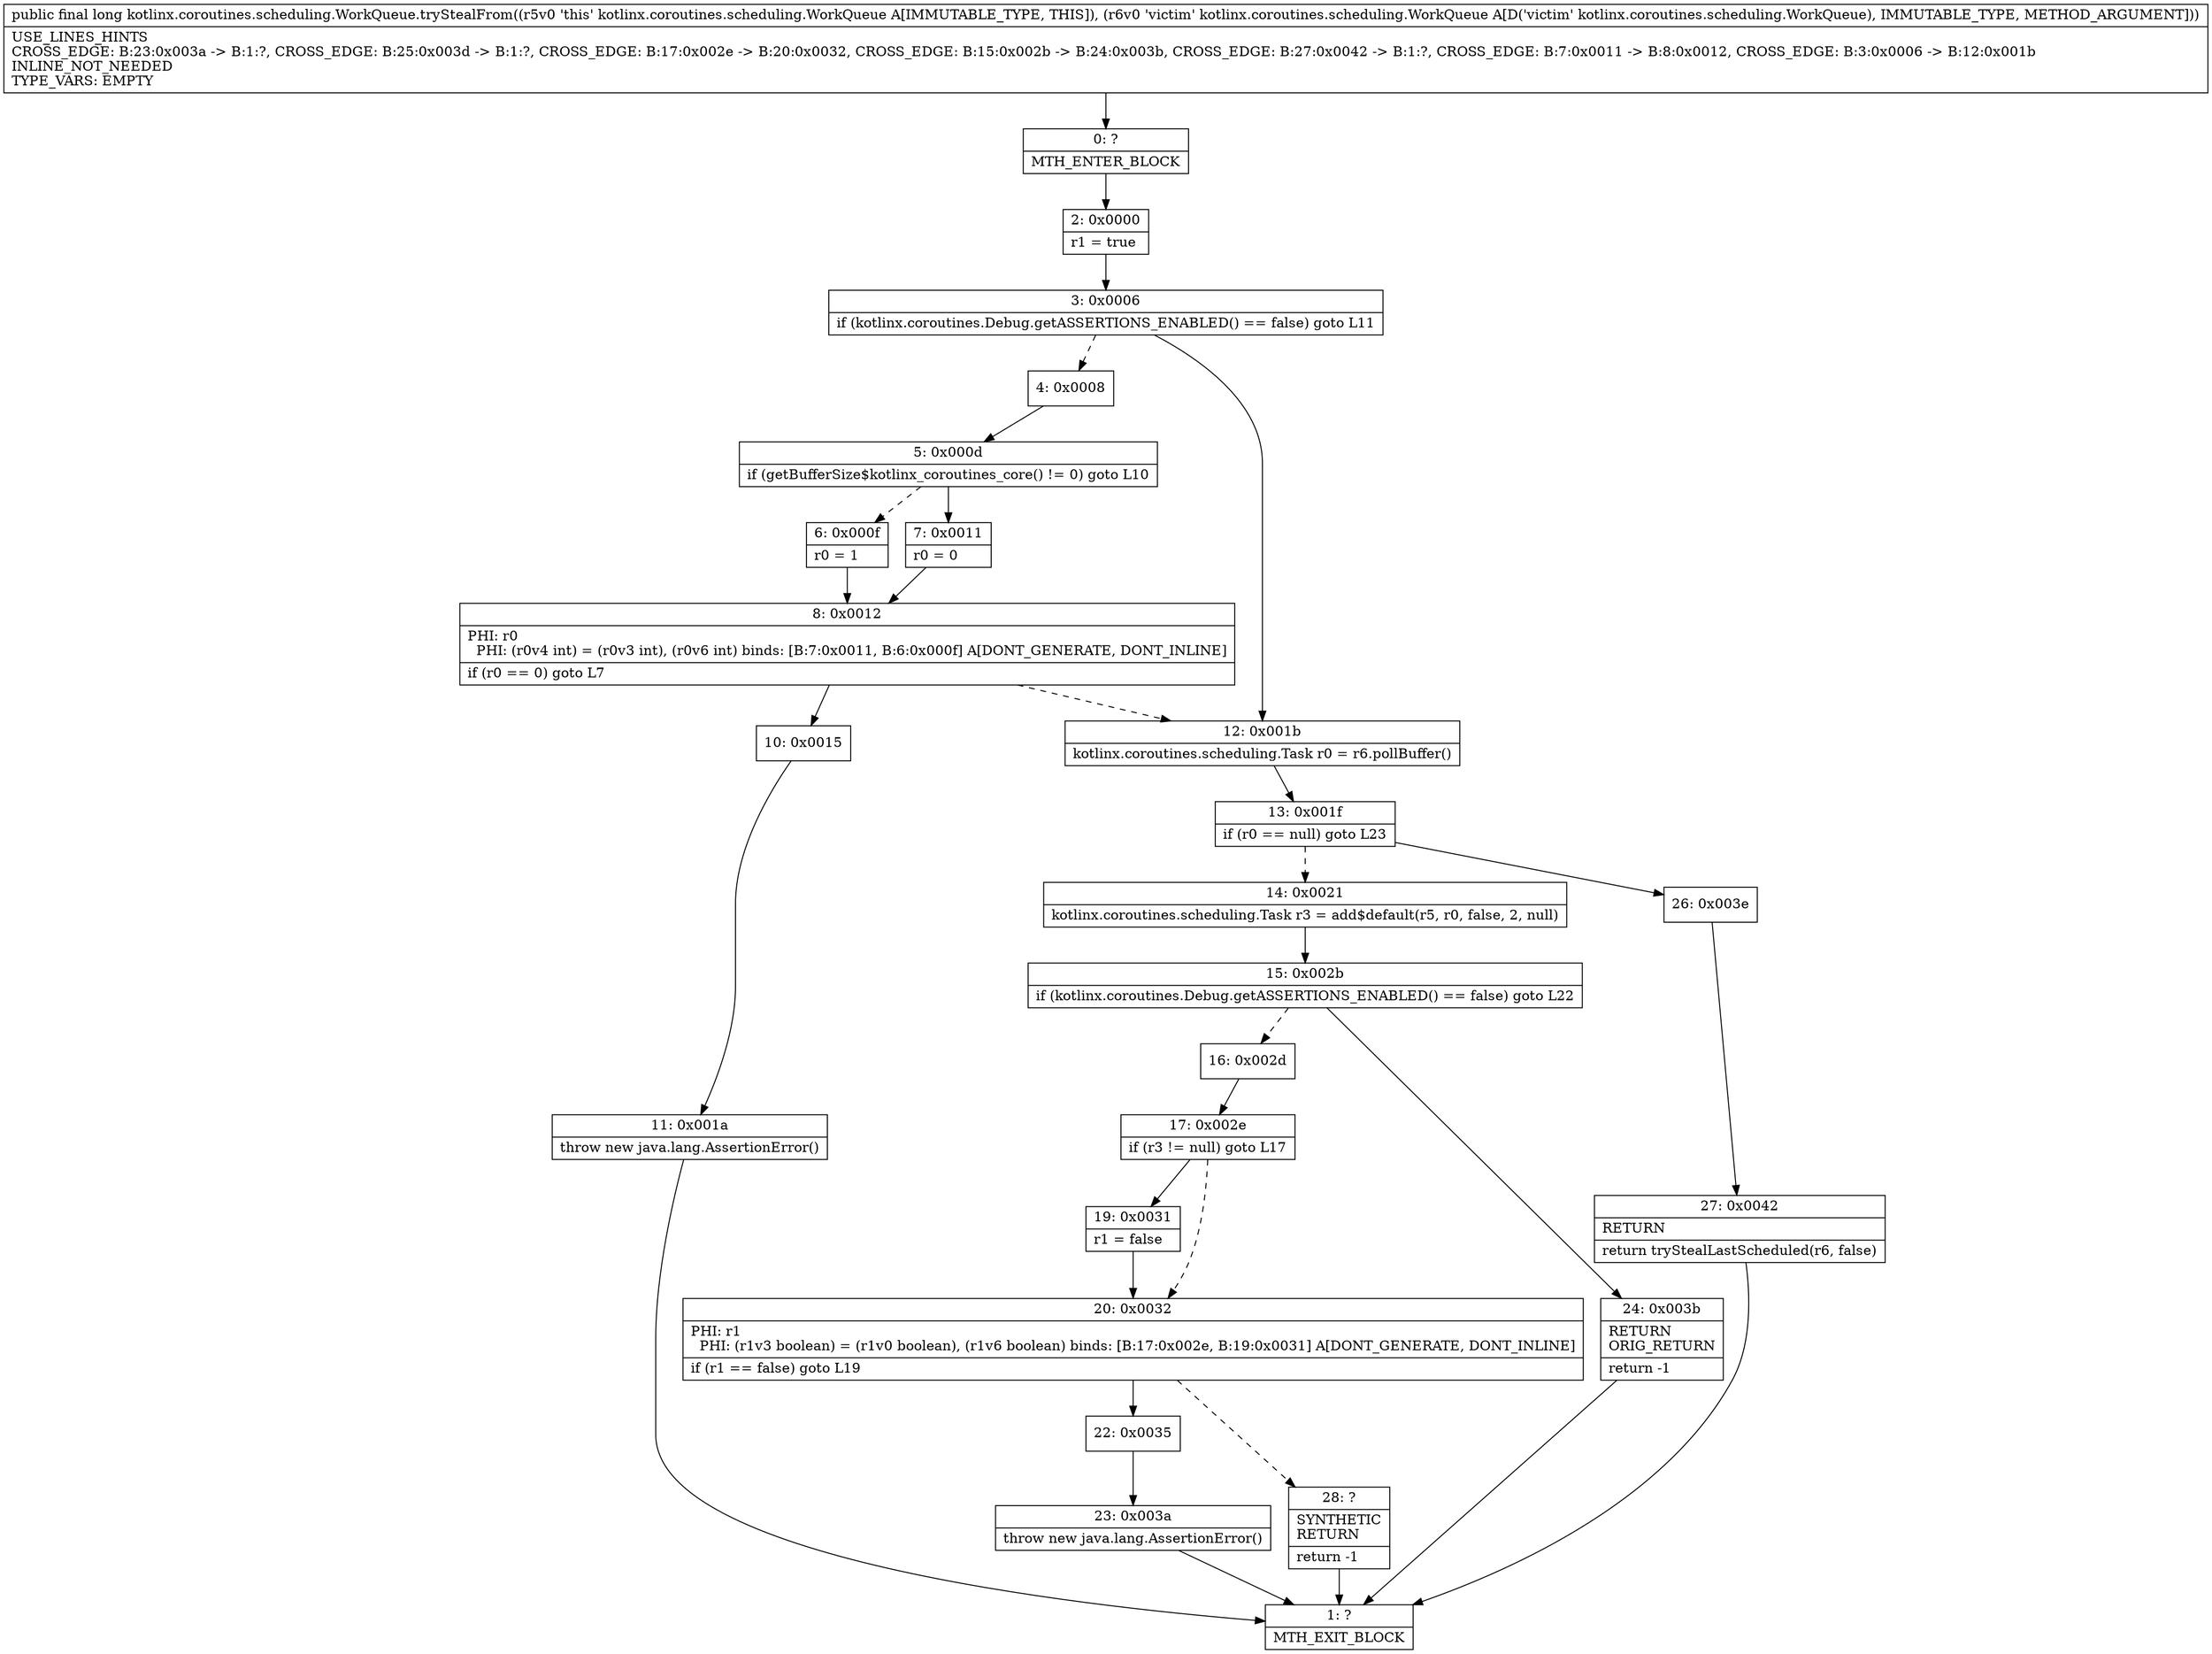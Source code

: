 digraph "CFG forkotlinx.coroutines.scheduling.WorkQueue.tryStealFrom(Lkotlinx\/coroutines\/scheduling\/WorkQueue;)J" {
Node_0 [shape=record,label="{0\:\ ?|MTH_ENTER_BLOCK\l}"];
Node_2 [shape=record,label="{2\:\ 0x0000|r1 = true\l}"];
Node_3 [shape=record,label="{3\:\ 0x0006|if (kotlinx.coroutines.Debug.getASSERTIONS_ENABLED() == false) goto L11\l}"];
Node_4 [shape=record,label="{4\:\ 0x0008}"];
Node_5 [shape=record,label="{5\:\ 0x000d|if (getBufferSize$kotlinx_coroutines_core() != 0) goto L10\l}"];
Node_6 [shape=record,label="{6\:\ 0x000f|r0 = 1\l}"];
Node_8 [shape=record,label="{8\:\ 0x0012|PHI: r0 \l  PHI: (r0v4 int) = (r0v3 int), (r0v6 int) binds: [B:7:0x0011, B:6:0x000f] A[DONT_GENERATE, DONT_INLINE]\l|if (r0 == 0) goto L7\l}"];
Node_10 [shape=record,label="{10\:\ 0x0015}"];
Node_11 [shape=record,label="{11\:\ 0x001a|throw new java.lang.AssertionError()\l}"];
Node_1 [shape=record,label="{1\:\ ?|MTH_EXIT_BLOCK\l}"];
Node_7 [shape=record,label="{7\:\ 0x0011|r0 = 0\l}"];
Node_12 [shape=record,label="{12\:\ 0x001b|kotlinx.coroutines.scheduling.Task r0 = r6.pollBuffer()\l}"];
Node_13 [shape=record,label="{13\:\ 0x001f|if (r0 == null) goto L23\l}"];
Node_14 [shape=record,label="{14\:\ 0x0021|kotlinx.coroutines.scheduling.Task r3 = add$default(r5, r0, false, 2, null)\l}"];
Node_15 [shape=record,label="{15\:\ 0x002b|if (kotlinx.coroutines.Debug.getASSERTIONS_ENABLED() == false) goto L22\l}"];
Node_16 [shape=record,label="{16\:\ 0x002d}"];
Node_17 [shape=record,label="{17\:\ 0x002e|if (r3 != null) goto L17\l}"];
Node_19 [shape=record,label="{19\:\ 0x0031|r1 = false\l}"];
Node_20 [shape=record,label="{20\:\ 0x0032|PHI: r1 \l  PHI: (r1v3 boolean) = (r1v0 boolean), (r1v6 boolean) binds: [B:17:0x002e, B:19:0x0031] A[DONT_GENERATE, DONT_INLINE]\l|if (r1 == false) goto L19\l}"];
Node_22 [shape=record,label="{22\:\ 0x0035}"];
Node_23 [shape=record,label="{23\:\ 0x003a|throw new java.lang.AssertionError()\l}"];
Node_28 [shape=record,label="{28\:\ ?|SYNTHETIC\lRETURN\l|return \-1\l}"];
Node_24 [shape=record,label="{24\:\ 0x003b|RETURN\lORIG_RETURN\l|return \-1\l}"];
Node_26 [shape=record,label="{26\:\ 0x003e}"];
Node_27 [shape=record,label="{27\:\ 0x0042|RETURN\l|return tryStealLastScheduled(r6, false)\l}"];
MethodNode[shape=record,label="{public final long kotlinx.coroutines.scheduling.WorkQueue.tryStealFrom((r5v0 'this' kotlinx.coroutines.scheduling.WorkQueue A[IMMUTABLE_TYPE, THIS]), (r6v0 'victim' kotlinx.coroutines.scheduling.WorkQueue A[D('victim' kotlinx.coroutines.scheduling.WorkQueue), IMMUTABLE_TYPE, METHOD_ARGUMENT]))  | USE_LINES_HINTS\lCROSS_EDGE: B:23:0x003a \-\> B:1:?, CROSS_EDGE: B:25:0x003d \-\> B:1:?, CROSS_EDGE: B:17:0x002e \-\> B:20:0x0032, CROSS_EDGE: B:15:0x002b \-\> B:24:0x003b, CROSS_EDGE: B:27:0x0042 \-\> B:1:?, CROSS_EDGE: B:7:0x0011 \-\> B:8:0x0012, CROSS_EDGE: B:3:0x0006 \-\> B:12:0x001b\lINLINE_NOT_NEEDED\lTYPE_VARS: EMPTY\l}"];
MethodNode -> Node_0;Node_0 -> Node_2;
Node_2 -> Node_3;
Node_3 -> Node_4[style=dashed];
Node_3 -> Node_12;
Node_4 -> Node_5;
Node_5 -> Node_6[style=dashed];
Node_5 -> Node_7;
Node_6 -> Node_8;
Node_8 -> Node_10;
Node_8 -> Node_12[style=dashed];
Node_10 -> Node_11;
Node_11 -> Node_1;
Node_7 -> Node_8;
Node_12 -> Node_13;
Node_13 -> Node_14[style=dashed];
Node_13 -> Node_26;
Node_14 -> Node_15;
Node_15 -> Node_16[style=dashed];
Node_15 -> Node_24;
Node_16 -> Node_17;
Node_17 -> Node_19;
Node_17 -> Node_20[style=dashed];
Node_19 -> Node_20;
Node_20 -> Node_22;
Node_20 -> Node_28[style=dashed];
Node_22 -> Node_23;
Node_23 -> Node_1;
Node_28 -> Node_1;
Node_24 -> Node_1;
Node_26 -> Node_27;
Node_27 -> Node_1;
}

